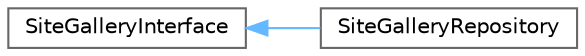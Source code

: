 digraph "Graphical Class Hierarchy"
{
 // LATEX_PDF_SIZE
  bgcolor="transparent";
  edge [fontname=Helvetica,fontsize=10,labelfontname=Helvetica,labelfontsize=10];
  node [fontname=Helvetica,fontsize=10,shape=box,height=0.2,width=0.4];
  rankdir="LR";
  Node0 [id="Node000000",label="SiteGalleryInterface",height=0.2,width=0.4,color="grey40", fillcolor="white", style="filled",URL="$interface_app_1_1_repositories_1_1_interfaces_1_1_site_gallery_interface.html",tooltip=" "];
  Node0 -> Node1 [id="edge437_Node000000_Node000001",dir="back",color="steelblue1",style="solid",tooltip=" "];
  Node1 [id="Node000001",label="SiteGalleryRepository",height=0.2,width=0.4,color="grey40", fillcolor="white", style="filled",URL="$class_app_1_1_repositories_1_1_site_gallery_repository.html",tooltip=" "];
}
